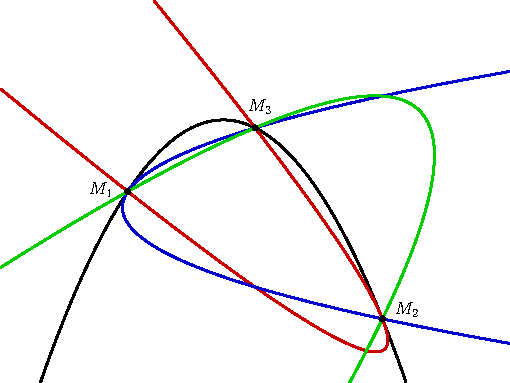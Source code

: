    import geometry;
    size(9cm,0);

    draw(box((-2,-3),(6,3)), invisible);
    point M1=(0,0), M2=(4,-2), M3=(2,1);
    pen[] p=new pen[] {black,red,blue,green};
    parabola P;
    for (int i=0; i < 4; ++i) {
      P=parabola(M1,M2,M3,rotate(45*i)*Ox());
      draw(P, bp+0.8*p[i]);
    }
    dot(scale(0.75)*"$M_1$", M1, 2*dir(175));
    dot(scale(0.75)*"$M_2$", M2, 2*dir(25));
    dot(scale(0.75)*"$M_3$", M3, 2*dir(80));
